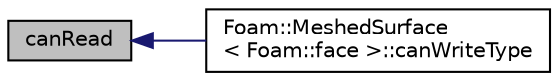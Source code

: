 digraph "canRead"
{
  bgcolor="transparent";
  edge [fontname="Helvetica",fontsize="10",labelfontname="Helvetica",labelfontsize="10"];
  node [fontname="Helvetica",fontsize="10",shape=record];
  rankdir="LR";
  Node127 [label="canRead",height=0.2,width=0.4,color="black", fillcolor="grey75", style="filled", fontcolor="black"];
  Node127 -> Node128 [dir="back",color="midnightblue",fontsize="10",style="solid",fontname="Helvetica"];
  Node128 [label="Foam::MeshedSurface\l\< Foam::face \>::canWriteType",height=0.2,width=0.4,color="black",URL="$a30833.html#a97b4b9e1eceb26c001734f4bb5a75c33",tooltip="Can we write this file format? "];
}
